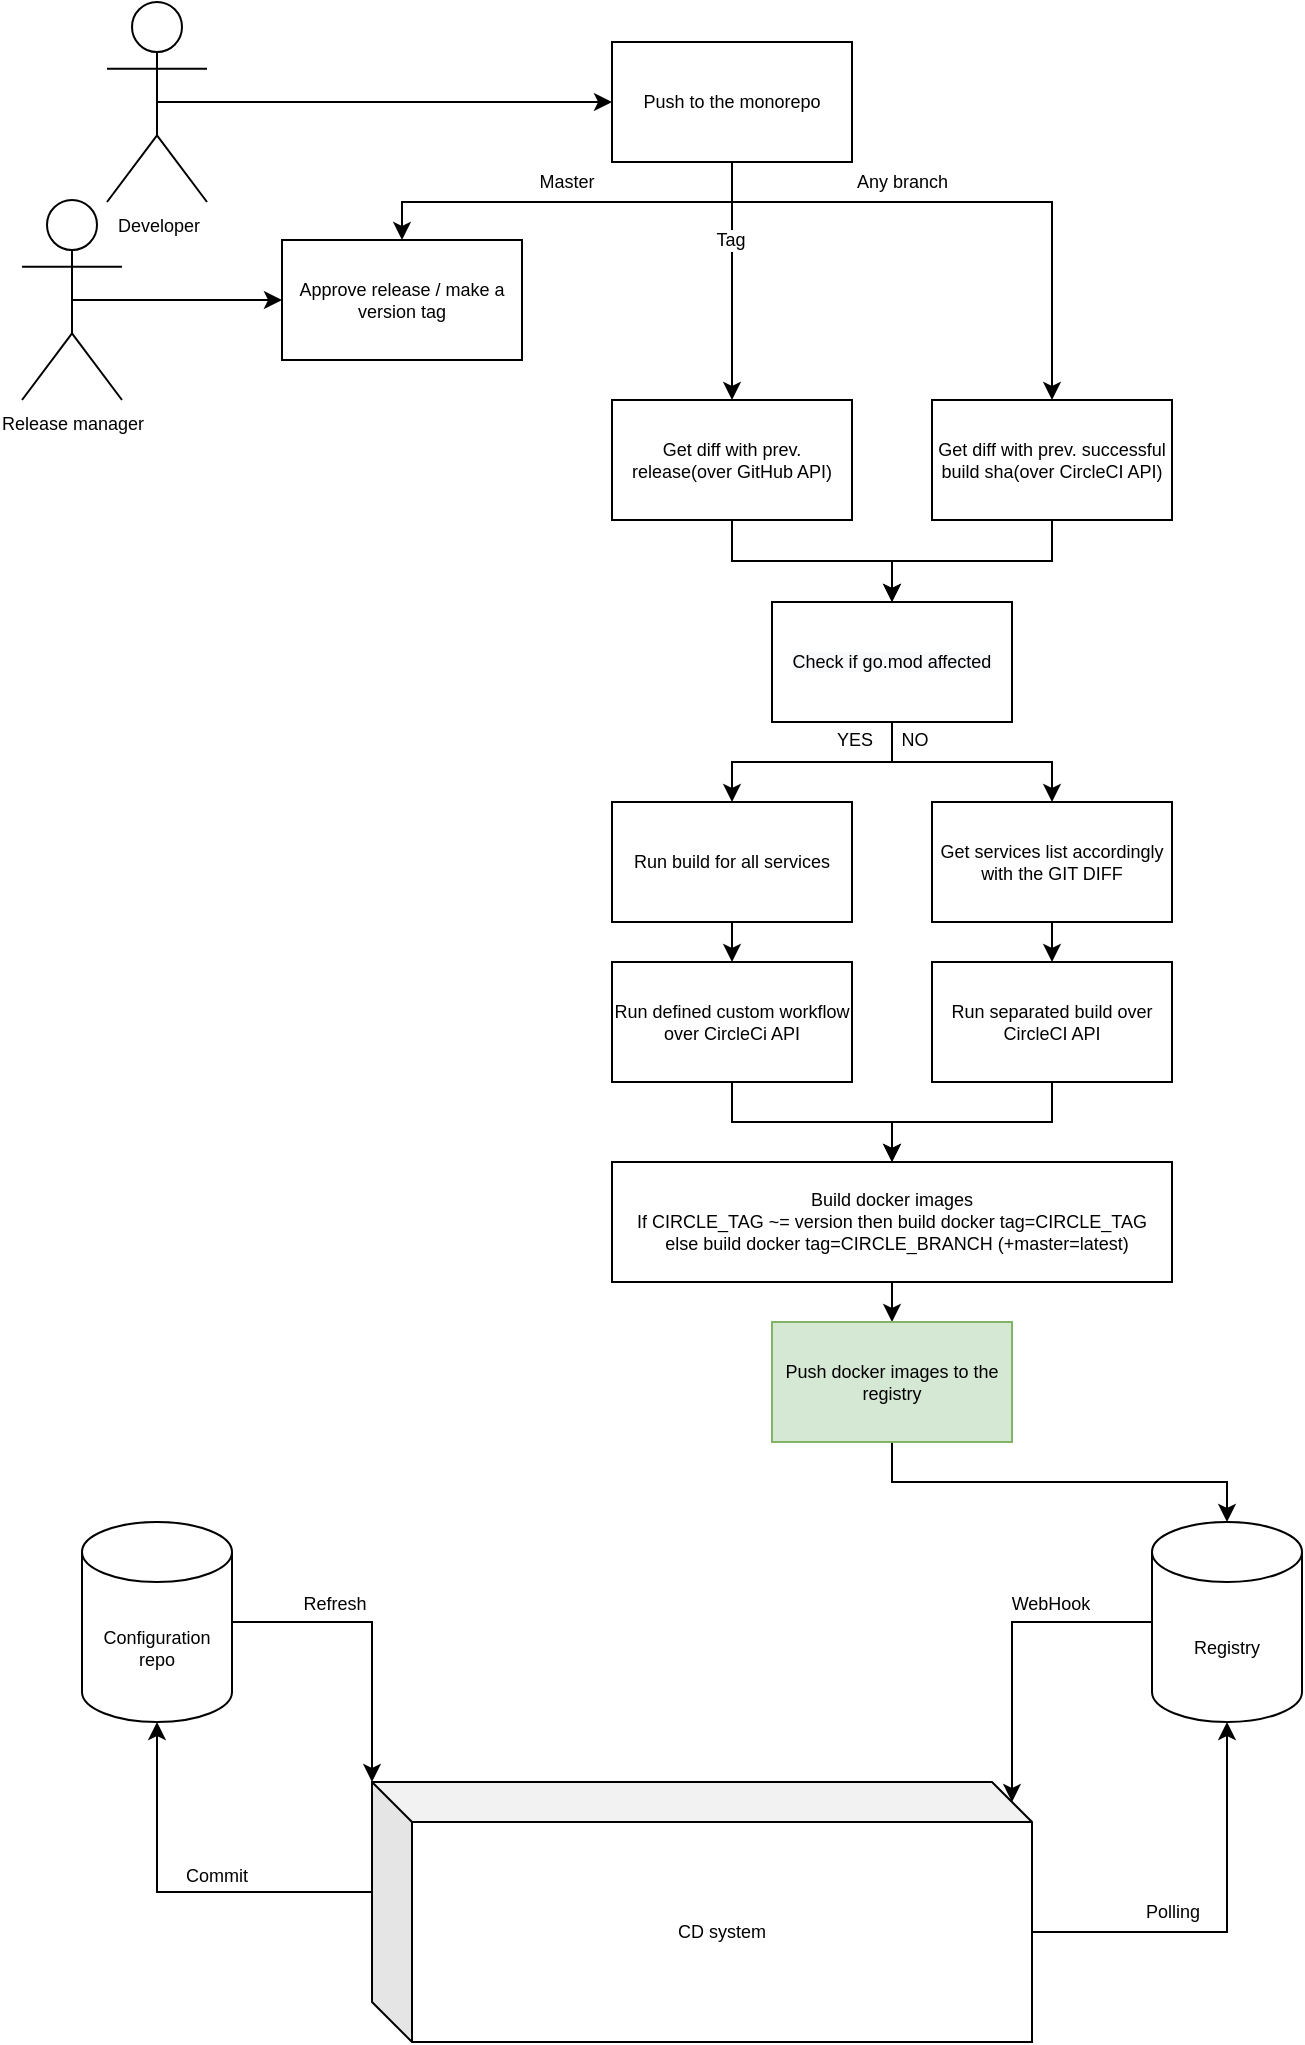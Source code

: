 <mxfile version="14.9.2" type="github">
  <diagram id="GT1y-rc0Hk91Yud6sWGL" name="Page-1">
    <mxGraphModel dx="1033" dy="626" grid="1" gridSize="10" guides="1" tooltips="1" connect="1" arrows="1" fold="1" page="1" pageScale="1" pageWidth="827" pageHeight="1169" math="0" shadow="0">
      <root>
        <mxCell id="0" />
        <mxCell id="1" parent="0" />
        <mxCell id="LfqFqU7JRUhcmkoWJi2--16" style="edgeStyle=orthogonalEdgeStyle;rounded=0;orthogonalLoop=1;jettySize=auto;html=1;exitX=0.5;exitY=1;exitDx=0;exitDy=0;entryX=0.5;entryY=0;entryDx=0;entryDy=0;fontSize=9;" edge="1" parent="1" source="xVTkL853BXkWZyznKZ-w-4" target="5vuApOfT_cjBhhZYTmAU-14">
          <mxGeometry relative="1" as="geometry" />
        </mxCell>
        <mxCell id="LfqFqU7JRUhcmkoWJi2--17" style="edgeStyle=orthogonalEdgeStyle;rounded=0;orthogonalLoop=1;jettySize=auto;html=1;exitX=0.5;exitY=1;exitDx=0;exitDy=0;entryX=0.5;entryY=0;entryDx=0;entryDy=0;fontSize=9;" edge="1" parent="1" source="xVTkL853BXkWZyznKZ-w-4" target="5vuApOfT_cjBhhZYTmAU-8">
          <mxGeometry relative="1" as="geometry" />
        </mxCell>
        <mxCell id="xVTkL853BXkWZyznKZ-w-4" value="&lt;span style=&quot;color: rgb(0 , 0 , 0) ; font-family: &amp;#34;helvetica&amp;#34; ; font-size: 9px ; font-style: normal ; font-weight: 400 ; letter-spacing: normal ; text-align: center ; text-indent: 0px ; text-transform: none ; word-spacing: 0px ; background-color: rgb(248 , 249 , 250) ; display: inline ; float: none&quot;&gt;Check if go.mod affected&lt;/span&gt;" style="rounded=0;whiteSpace=wrap;html=1;fontSize=9;" parent="1" vertex="1">
          <mxGeometry x="435" y="330" width="120" height="60" as="geometry" />
        </mxCell>
        <mxCell id="LfqFqU7JRUhcmkoWJi2--33" style="edgeStyle=orthogonalEdgeStyle;rounded=0;orthogonalLoop=1;jettySize=auto;html=1;exitX=0.5;exitY=1;exitDx=0;exitDy=0;entryX=0.5;entryY=0;entryDx=0;entryDy=0;fontSize=9;" edge="1" parent="1" source="5vuApOfT_cjBhhZYTmAU-4" target="5vuApOfT_cjBhhZYTmAU-20">
          <mxGeometry relative="1" as="geometry" />
        </mxCell>
        <mxCell id="5vuApOfT_cjBhhZYTmAU-4" value="Run defined custom workflow over CircleCi API" style="rounded=0;whiteSpace=wrap;html=1;fontSize=9;" parent="1" vertex="1">
          <mxGeometry x="355" y="510" width="120" height="60" as="geometry" />
        </mxCell>
        <mxCell id="LfqFqU7JRUhcmkoWJi2--34" style="edgeStyle=orthogonalEdgeStyle;rounded=0;orthogonalLoop=1;jettySize=auto;html=1;exitX=0.5;exitY=1;exitDx=0;exitDy=0;entryX=0.5;entryY=0;entryDx=0;entryDy=0;fontSize=9;" edge="1" parent="1" source="5vuApOfT_cjBhhZYTmAU-6" target="5vuApOfT_cjBhhZYTmAU-20">
          <mxGeometry relative="1" as="geometry" />
        </mxCell>
        <mxCell id="5vuApOfT_cjBhhZYTmAU-6" value="Run separated build over CircleCI API" style="rounded=0;whiteSpace=wrap;html=1;fontSize=9;" parent="1" vertex="1">
          <mxGeometry x="515" y="510" width="120" height="60" as="geometry" />
        </mxCell>
        <mxCell id="LfqFqU7JRUhcmkoWJi2--19" style="edgeStyle=orthogonalEdgeStyle;rounded=0;orthogonalLoop=1;jettySize=auto;html=1;exitX=0.5;exitY=1;exitDx=0;exitDy=0;entryX=0.5;entryY=0;entryDx=0;entryDy=0;fontSize=9;" edge="1" parent="1" source="5vuApOfT_cjBhhZYTmAU-8" target="5vuApOfT_cjBhhZYTmAU-6">
          <mxGeometry relative="1" as="geometry" />
        </mxCell>
        <mxCell id="5vuApOfT_cjBhhZYTmAU-8" value="Get services list accordingly with the GIT DIFF" style="rounded=0;whiteSpace=wrap;html=1;fontSize=9;" parent="1" vertex="1">
          <mxGeometry x="515" y="430" width="120" height="60" as="geometry" />
        </mxCell>
        <mxCell id="5vuApOfT_cjBhhZYTmAU-12" value="NO" style="edgeLabel;html=1;align=center;verticalAlign=middle;resizable=0;points=[];fontSize=9;" parent="1" vertex="1" connectable="0">
          <mxGeometry x="515" y="400" as="geometry">
            <mxPoint x="-9" y="-1" as="offset" />
          </mxGeometry>
        </mxCell>
        <mxCell id="LfqFqU7JRUhcmkoWJi2--18" style="edgeStyle=orthogonalEdgeStyle;rounded=0;orthogonalLoop=1;jettySize=auto;html=1;exitX=0.5;exitY=1;exitDx=0;exitDy=0;entryX=0.5;entryY=0;entryDx=0;entryDy=0;fontSize=9;" edge="1" parent="1" source="5vuApOfT_cjBhhZYTmAU-14" target="5vuApOfT_cjBhhZYTmAU-4">
          <mxGeometry relative="1" as="geometry" />
        </mxCell>
        <mxCell id="5vuApOfT_cjBhhZYTmAU-14" value="Run build for all services" style="rounded=0;whiteSpace=wrap;html=1;fontSize=9;" parent="1" vertex="1">
          <mxGeometry x="355" y="430" width="120" height="60" as="geometry" />
        </mxCell>
        <mxCell id="5vuApOfT_cjBhhZYTmAU-18" value="YES" style="edgeLabel;html=1;align=center;verticalAlign=middle;resizable=0;points=[];fontSize=9;" parent="1" vertex="1" connectable="0">
          <mxGeometry x="485" y="400" as="geometry">
            <mxPoint x="-9" y="-1" as="offset" />
          </mxGeometry>
        </mxCell>
        <mxCell id="5vuApOfT_cjBhhZYTmAU-45" style="edgeStyle=orthogonalEdgeStyle;rounded=0;orthogonalLoop=1;jettySize=auto;html=1;exitX=0.5;exitY=1;exitDx=0;exitDy=0;entryX=0.5;entryY=0;entryDx=0;entryDy=0;fontSize=9;" parent="1" source="5vuApOfT_cjBhhZYTmAU-20" target="5vuApOfT_cjBhhZYTmAU-31" edge="1">
          <mxGeometry relative="1" as="geometry" />
        </mxCell>
        <mxCell id="5vuApOfT_cjBhhZYTmAU-20" value="Build docker images&lt;br&gt;If CIRCLE_TAG ~= version then build docker tag=CIRCLE_TAG&lt;br&gt;&amp;nbsp; else build docker tag=CIRCLE_BRANCH (+master=latest)" style="rounded=0;whiteSpace=wrap;html=1;fontSize=9;" parent="1" vertex="1">
          <mxGeometry x="355" y="610" width="280" height="60" as="geometry" />
        </mxCell>
        <mxCell id="LfqFqU7JRUhcmkoWJi2--24" style="edgeStyle=orthogonalEdgeStyle;rounded=0;orthogonalLoop=1;jettySize=auto;html=1;exitX=0.5;exitY=1;exitDx=0;exitDy=0;entryX=0.5;entryY=0;entryDx=0;entryDy=0;entryPerimeter=0;fontSize=9;" edge="1" parent="1" source="5vuApOfT_cjBhhZYTmAU-31" target="5vuApOfT_cjBhhZYTmAU-44">
          <mxGeometry relative="1" as="geometry" />
        </mxCell>
        <mxCell id="5vuApOfT_cjBhhZYTmAU-31" value="Push docker images to the registry" style="rounded=0;whiteSpace=wrap;html=1;fontSize=9;fillColor=#d5e8d4;strokeColor=#82b366;" parent="1" vertex="1">
          <mxGeometry x="435" y="690" width="120" height="60" as="geometry" />
        </mxCell>
        <mxCell id="5vuApOfT_cjBhhZYTmAU-38" style="edgeStyle=orthogonalEdgeStyle;rounded=0;orthogonalLoop=1;jettySize=auto;html=1;exitX=0.5;exitY=0.5;exitDx=0;exitDy=0;exitPerimeter=0;fontSize=15;" parent="1" source="5vuApOfT_cjBhhZYTmAU-33" target="5vuApOfT_cjBhhZYTmAU-37" edge="1">
          <mxGeometry relative="1" as="geometry" />
        </mxCell>
        <mxCell id="5vuApOfT_cjBhhZYTmAU-33" value="Developer&lt;br&gt;" style="shape=umlActor;verticalLabelPosition=bottom;verticalAlign=top;html=1;outlineConnect=0;fontSize=9;" parent="1" vertex="1">
          <mxGeometry x="102.5" y="30" width="50" height="100" as="geometry" />
        </mxCell>
        <mxCell id="LfqFqU7JRUhcmkoWJi2--12" style="edgeStyle=orthogonalEdgeStyle;rounded=0;orthogonalLoop=1;jettySize=auto;html=1;exitX=0.5;exitY=1;exitDx=0;exitDy=0;entryX=0.5;entryY=0;entryDx=0;entryDy=0;fontSize=9;" edge="1" parent="1" source="5vuApOfT_cjBhhZYTmAU-37" target="LfqFqU7JRUhcmkoWJi2--7">
          <mxGeometry relative="1" as="geometry">
            <Array as="points">
              <mxPoint x="415" y="130" />
              <mxPoint x="250" y="130" />
            </Array>
          </mxGeometry>
        </mxCell>
        <mxCell id="LfqFqU7JRUhcmkoWJi2--43" value="Master" style="edgeLabel;html=1;align=center;verticalAlign=middle;resizable=0;points=[];fontSize=9;" vertex="1" connectable="0" parent="LfqFqU7JRUhcmkoWJi2--12">
          <mxGeometry x="0.226" y="-3" relative="1" as="geometry">
            <mxPoint x="22" y="-7" as="offset" />
          </mxGeometry>
        </mxCell>
        <mxCell id="LfqFqU7JRUhcmkoWJi2--13" style="edgeStyle=orthogonalEdgeStyle;rounded=0;orthogonalLoop=1;jettySize=auto;html=1;exitX=0.5;exitY=1;exitDx=0;exitDy=0;entryX=0.5;entryY=0;entryDx=0;entryDy=0;fontSize=9;" edge="1" parent="1" source="5vuApOfT_cjBhhZYTmAU-37" target="LfqFqU7JRUhcmkoWJi2--8">
          <mxGeometry relative="1" as="geometry">
            <Array as="points">
              <mxPoint x="415" y="130" />
              <mxPoint x="575" y="130" />
            </Array>
          </mxGeometry>
        </mxCell>
        <mxCell id="LfqFqU7JRUhcmkoWJi2--44" value="Any branch&amp;nbsp;" style="edgeLabel;html=1;align=center;verticalAlign=middle;resizable=0;points=[];fontSize=9;" vertex="1" connectable="0" parent="LfqFqU7JRUhcmkoWJi2--13">
          <mxGeometry x="-0.552" y="3" relative="1" as="geometry">
            <mxPoint x="43" y="-7" as="offset" />
          </mxGeometry>
        </mxCell>
        <mxCell id="LfqFqU7JRUhcmkoWJi2--50" style="edgeStyle=orthogonalEdgeStyle;rounded=0;orthogonalLoop=1;jettySize=auto;html=1;exitX=0.5;exitY=1;exitDx=0;exitDy=0;entryX=0.5;entryY=0;entryDx=0;entryDy=0;fontSize=9;" edge="1" parent="1" source="5vuApOfT_cjBhhZYTmAU-37" target="LfqFqU7JRUhcmkoWJi2--41">
          <mxGeometry relative="1" as="geometry" />
        </mxCell>
        <mxCell id="LfqFqU7JRUhcmkoWJi2--51" value="Tag" style="edgeLabel;html=1;align=center;verticalAlign=middle;resizable=0;points=[];fontSize=9;" vertex="1" connectable="0" parent="LfqFqU7JRUhcmkoWJi2--50">
          <mxGeometry x="0.374" y="-2" relative="1" as="geometry">
            <mxPoint x="1" y="-43" as="offset" />
          </mxGeometry>
        </mxCell>
        <mxCell id="5vuApOfT_cjBhhZYTmAU-37" value="Push to the monorepo" style="rounded=0;whiteSpace=wrap;html=1;fontSize=9;" parent="1" vertex="1">
          <mxGeometry x="355" y="50" width="120" height="60" as="geometry" />
        </mxCell>
        <mxCell id="5vuApOfT_cjBhhZYTmAU-47" style="edgeStyle=orthogonalEdgeStyle;rounded=0;orthogonalLoop=1;jettySize=auto;html=1;exitX=0;exitY=0;exitDx=330;exitDy=75;exitPerimeter=0;entryX=0.5;entryY=1;entryDx=0;entryDy=0;entryPerimeter=0;fontSize=9;" parent="1" source="5vuApOfT_cjBhhZYTmAU-43" target="5vuApOfT_cjBhhZYTmAU-44" edge="1">
          <mxGeometry relative="1" as="geometry" />
        </mxCell>
        <mxCell id="5vuApOfT_cjBhhZYTmAU-50" value="Polling" style="edgeLabel;html=1;align=center;verticalAlign=middle;resizable=0;points=[];fontSize=9;" parent="5vuApOfT_cjBhhZYTmAU-47" vertex="1" connectable="0">
          <mxGeometry x="-0.231" y="-1" relative="1" as="geometry">
            <mxPoint x="-8" y="-11" as="offset" />
          </mxGeometry>
        </mxCell>
        <mxCell id="LfqFqU7JRUhcmkoWJi2--38" style="edgeStyle=orthogonalEdgeStyle;rounded=0;orthogonalLoop=1;jettySize=auto;html=1;exitX=0;exitY=0;exitDx=0;exitDy=55;exitPerimeter=0;entryX=0.5;entryY=1;entryDx=0;entryDy=0;entryPerimeter=0;fontSize=9;" edge="1" parent="1" source="5vuApOfT_cjBhhZYTmAU-43" target="LfqFqU7JRUhcmkoWJi2--36">
          <mxGeometry relative="1" as="geometry" />
        </mxCell>
        <mxCell id="LfqFqU7JRUhcmkoWJi2--39" value="Commit" style="edgeLabel;html=1;align=center;verticalAlign=middle;resizable=0;points=[];fontSize=9;" vertex="1" connectable="0" parent="LfqFqU7JRUhcmkoWJi2--38">
          <mxGeometry x="-0.152" y="-1" relative="1" as="geometry">
            <mxPoint x="3" y="-7" as="offset" />
          </mxGeometry>
        </mxCell>
        <mxCell id="5vuApOfT_cjBhhZYTmAU-43" value="CD system" style="shape=cube;whiteSpace=wrap;html=1;boundedLbl=1;backgroundOutline=1;darkOpacity=0.05;darkOpacity2=0.1;fontSize=9;" parent="1" vertex="1">
          <mxGeometry x="235" y="920" width="330" height="130" as="geometry" />
        </mxCell>
        <mxCell id="5vuApOfT_cjBhhZYTmAU-48" style="edgeStyle=orthogonalEdgeStyle;rounded=0;orthogonalLoop=1;jettySize=auto;html=1;exitX=0;exitY=0.5;exitDx=0;exitDy=0;exitPerimeter=0;fontSize=9;entryX=0;entryY=0;entryDx=320;entryDy=10;entryPerimeter=0;" parent="1" source="5vuApOfT_cjBhhZYTmAU-44" target="5vuApOfT_cjBhhZYTmAU-43" edge="1">
          <mxGeometry relative="1" as="geometry">
            <mxPoint x="637.5" y="942.727" as="targetPoint" />
          </mxGeometry>
        </mxCell>
        <mxCell id="5vuApOfT_cjBhhZYTmAU-49" value="WebHook" style="edgeLabel;html=1;align=center;verticalAlign=middle;resizable=0;points=[];fontSize=9;" parent="5vuApOfT_cjBhhZYTmAU-48" vertex="1" connectable="0">
          <mxGeometry x="0.0" y="-4" relative="1" as="geometry">
            <mxPoint x="23" y="-19" as="offset" />
          </mxGeometry>
        </mxCell>
        <mxCell id="5vuApOfT_cjBhhZYTmAU-44" value="Registry" style="shape=cylinder3;whiteSpace=wrap;html=1;boundedLbl=1;backgroundOutline=1;size=15;fontSize=9;" parent="1" vertex="1">
          <mxGeometry x="625" y="790" width="75" height="100" as="geometry" />
        </mxCell>
        <mxCell id="LfqFqU7JRUhcmkoWJi2--7" value="Approve release / make a version tag" style="rounded=0;whiteSpace=wrap;html=1;fontSize=9;" vertex="1" parent="1">
          <mxGeometry x="190" y="149" width="120" height="60" as="geometry" />
        </mxCell>
        <mxCell id="LfqFqU7JRUhcmkoWJi2--15" style="edgeStyle=orthogonalEdgeStyle;rounded=0;orthogonalLoop=1;jettySize=auto;html=1;exitX=0.5;exitY=1;exitDx=0;exitDy=0;entryX=0.5;entryY=0;entryDx=0;entryDy=0;fontSize=9;" edge="1" parent="1" source="LfqFqU7JRUhcmkoWJi2--8" target="xVTkL853BXkWZyznKZ-w-4">
          <mxGeometry relative="1" as="geometry" />
        </mxCell>
        <mxCell id="LfqFqU7JRUhcmkoWJi2--8" value="Get diff with prev. successful build sha(over CircleCI API)" style="rounded=0;whiteSpace=wrap;html=1;fontSize=9;" vertex="1" parent="1">
          <mxGeometry x="515" y="229" width="120" height="60" as="geometry" />
        </mxCell>
        <mxCell id="LfqFqU7JRUhcmkoWJi2--32" style="edgeStyle=orthogonalEdgeStyle;rounded=0;orthogonalLoop=1;jettySize=auto;html=1;exitX=0.5;exitY=0.5;exitDx=0;exitDy=0;exitPerimeter=0;entryX=0;entryY=0.5;entryDx=0;entryDy=0;fontSize=9;" edge="1" parent="1" source="LfqFqU7JRUhcmkoWJi2--27" target="LfqFqU7JRUhcmkoWJi2--7">
          <mxGeometry relative="1" as="geometry" />
        </mxCell>
        <mxCell id="LfqFqU7JRUhcmkoWJi2--27" value="Release manager" style="shape=umlActor;verticalLabelPosition=bottom;verticalAlign=top;html=1;outlineConnect=0;fontSize=9;" vertex="1" parent="1">
          <mxGeometry x="60" y="129" width="50" height="100" as="geometry" />
        </mxCell>
        <mxCell id="LfqFqU7JRUhcmkoWJi2--37" style="edgeStyle=orthogonalEdgeStyle;rounded=0;orthogonalLoop=1;jettySize=auto;html=1;exitX=1;exitY=0.5;exitDx=0;exitDy=0;exitPerimeter=0;entryX=0;entryY=0;entryDx=0;entryDy=0;entryPerimeter=0;fontSize=9;" edge="1" parent="1" source="LfqFqU7JRUhcmkoWJi2--36" target="5vuApOfT_cjBhhZYTmAU-43">
          <mxGeometry relative="1" as="geometry" />
        </mxCell>
        <mxCell id="LfqFqU7JRUhcmkoWJi2--40" value="Refresh" style="edgeLabel;html=1;align=center;verticalAlign=middle;resizable=0;points=[];fontSize=9;" vertex="1" connectable="0" parent="LfqFqU7JRUhcmkoWJi2--37">
          <mxGeometry x="-0.582" y="-1" relative="1" as="geometry">
            <mxPoint x="19" y="-10" as="offset" />
          </mxGeometry>
        </mxCell>
        <mxCell id="LfqFqU7JRUhcmkoWJi2--36" value="Configuration repo" style="shape=cylinder3;whiteSpace=wrap;html=1;boundedLbl=1;backgroundOutline=1;size=15;fontSize=9;" vertex="1" parent="1">
          <mxGeometry x="90" y="790" width="75" height="100" as="geometry" />
        </mxCell>
        <mxCell id="LfqFqU7JRUhcmkoWJi2--52" style="edgeStyle=orthogonalEdgeStyle;rounded=0;orthogonalLoop=1;jettySize=auto;html=1;exitX=0.5;exitY=1;exitDx=0;exitDy=0;entryX=0.5;entryY=0;entryDx=0;entryDy=0;fontSize=9;" edge="1" parent="1" source="LfqFqU7JRUhcmkoWJi2--41" target="xVTkL853BXkWZyznKZ-w-4">
          <mxGeometry relative="1" as="geometry" />
        </mxCell>
        <mxCell id="LfqFqU7JRUhcmkoWJi2--41" value="Get diff with prev. release(over GitHub API)" style="rounded=0;whiteSpace=wrap;html=1;fontSize=9;" vertex="1" parent="1">
          <mxGeometry x="355" y="229" width="120" height="60" as="geometry" />
        </mxCell>
      </root>
    </mxGraphModel>
  </diagram>
</mxfile>

